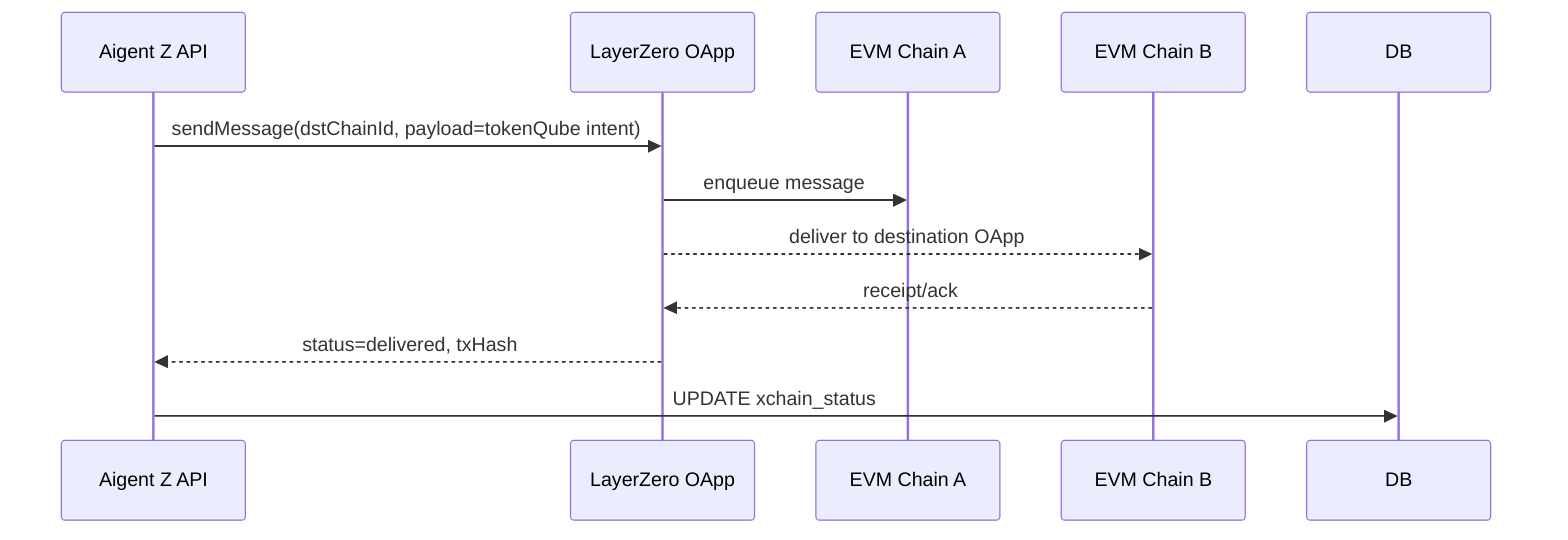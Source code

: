 sequenceDiagram
  participant API as Aigent Z API
  participant LZ as LayerZero OApp
  participant EVM1 as EVM Chain A
  participant EVM2 as EVM Chain B

  API->>LZ: sendMessage(dstChainId, payload=tokenQube intent)
  LZ->>EVM1: enqueue message
  LZ-->>EVM2: deliver to destination OApp
  EVM2-->>LZ: receipt/ack
  LZ-->>API: status=delivered, txHash
  API->>DB: UPDATE xchain_status